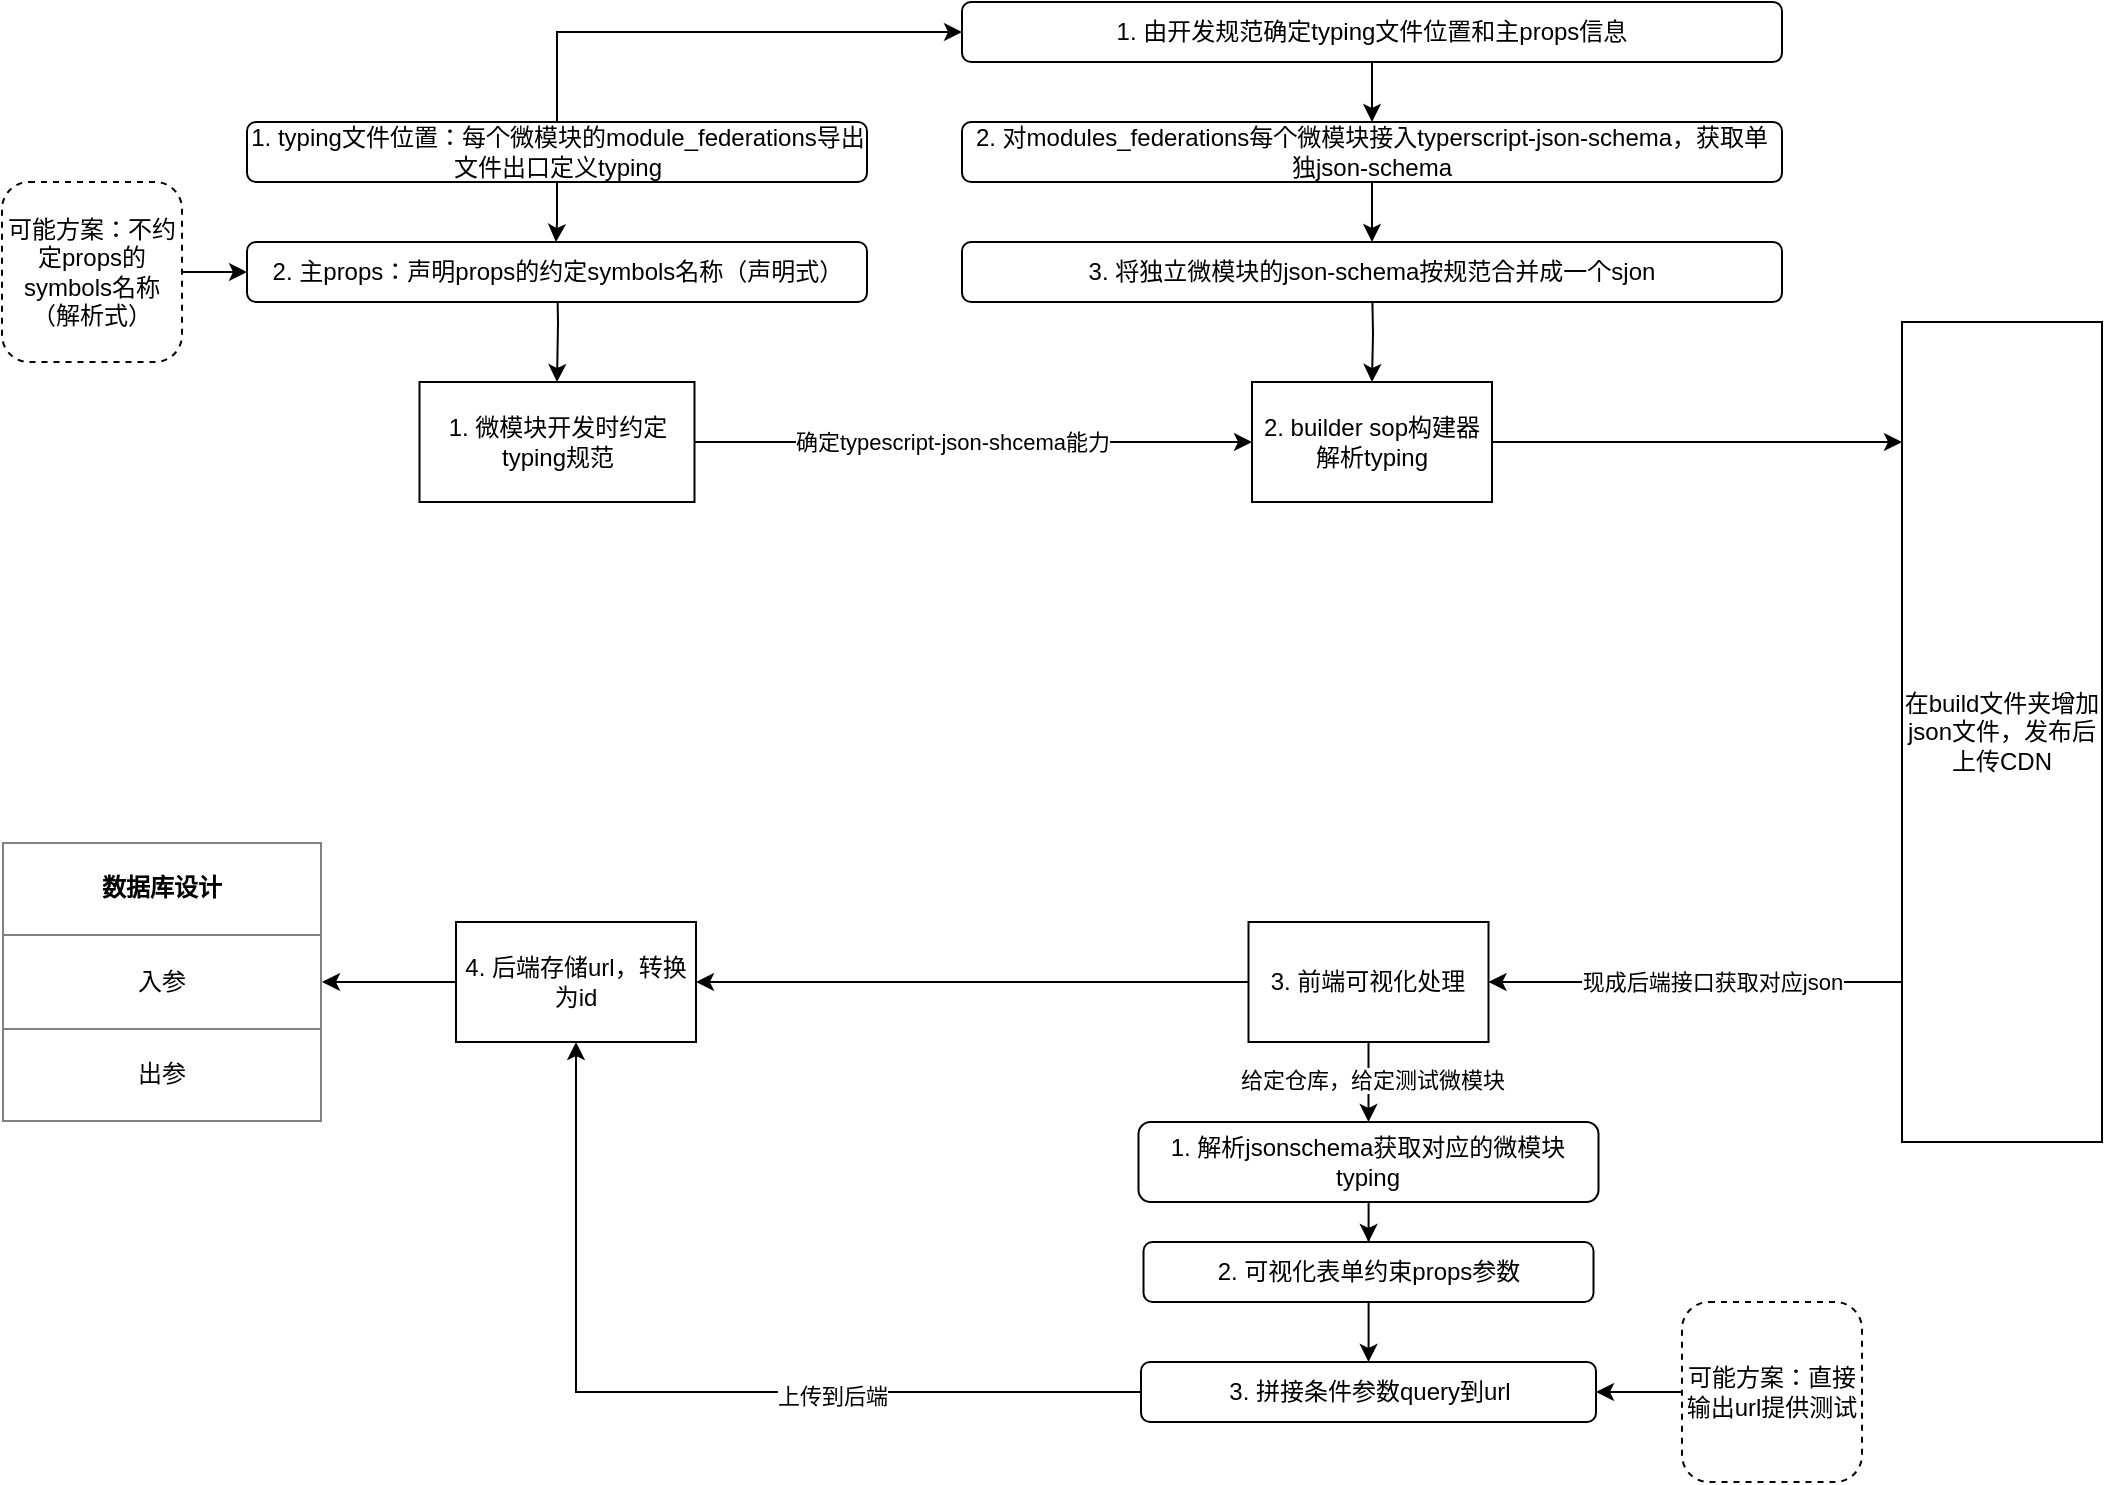 <mxfile version="14.9.3" type="github">
  <diagram name="Page-1" id="5f0bae14-7c28-e335-631c-24af17079c00">
    <mxGraphModel dx="1425" dy="796" grid="1" gridSize="10" guides="1" tooltips="1" connect="1" arrows="1" fold="1" page="1" pageScale="1" pageWidth="1100" pageHeight="850" background="none" math="0" shadow="0">
      <root>
        <mxCell id="0" />
        <mxCell id="1" parent="0" />
        <mxCell id="Zg44AK9i3nNa13F0HYsf-8" style="edgeStyle=orthogonalEdgeStyle;rounded=0;orthogonalLoop=1;jettySize=auto;html=1;" edge="1" parent="1" source="Zg44AK9i3nNa13F0HYsf-1" target="Zg44AK9i3nNa13F0HYsf-3">
          <mxGeometry relative="1" as="geometry" />
        </mxCell>
        <mxCell id="Zg44AK9i3nNa13F0HYsf-14" value="确定typescript-json-shcema能力" style="edgeLabel;html=1;align=center;verticalAlign=middle;resizable=0;points=[];" vertex="1" connectable="0" parent="Zg44AK9i3nNa13F0HYsf-8">
          <mxGeometry x="-0.081" relative="1" as="geometry">
            <mxPoint as="offset" />
          </mxGeometry>
        </mxCell>
        <mxCell id="Zg44AK9i3nNa13F0HYsf-1" value="1. 微模块开发时约定typing规范" style="rounded=0;whiteSpace=wrap;html=1;" vertex="1" parent="1">
          <mxGeometry x="218.75" y="210" width="137.5" height="60" as="geometry" />
        </mxCell>
        <mxCell id="Zg44AK9i3nNa13F0HYsf-4" style="edgeStyle=orthogonalEdgeStyle;rounded=0;orthogonalLoop=1;jettySize=auto;html=1;entryX=0.5;entryY=0;entryDx=0;entryDy=0;" edge="1" parent="1" target="Zg44AK9i3nNa13F0HYsf-1">
          <mxGeometry relative="1" as="geometry">
            <mxPoint x="280" y="200.0" as="targetPoint" />
            <mxPoint x="287.5" y="150.0" as="sourcePoint" />
          </mxGeometry>
        </mxCell>
        <mxCell id="Zg44AK9i3nNa13F0HYsf-9" style="edgeStyle=orthogonalEdgeStyle;rounded=0;orthogonalLoop=1;jettySize=auto;html=1;" edge="1" parent="1" source="Zg44AK9i3nNa13F0HYsf-3" target="Zg44AK9i3nNa13F0HYsf-6">
          <mxGeometry relative="1" as="geometry">
            <Array as="points">
              <mxPoint x="930" y="240" />
              <mxPoint x="930" y="240" />
            </Array>
          </mxGeometry>
        </mxCell>
        <mxCell id="Zg44AK9i3nNa13F0HYsf-3" value="2. builder sop构建器解析typing" style="whiteSpace=wrap;html=1;" vertex="1" parent="1">
          <mxGeometry x="635" y="210" width="120" height="60" as="geometry" />
        </mxCell>
        <mxCell id="Zg44AK9i3nNa13F0HYsf-7" style="edgeStyle=orthogonalEdgeStyle;rounded=0;orthogonalLoop=1;jettySize=auto;html=1;" edge="1" parent="1" target="Zg44AK9i3nNa13F0HYsf-3">
          <mxGeometry relative="1" as="geometry">
            <mxPoint x="695" y="160.0" as="sourcePoint" />
          </mxGeometry>
        </mxCell>
        <mxCell id="Zg44AK9i3nNa13F0HYsf-73" style="edgeStyle=orthogonalEdgeStyle;rounded=0;orthogonalLoop=1;jettySize=auto;html=1;" edge="1" parent="1" source="Zg44AK9i3nNa13F0HYsf-6" target="Zg44AK9i3nNa13F0HYsf-12">
          <mxGeometry relative="1" as="geometry">
            <Array as="points">
              <mxPoint x="920" y="510" />
              <mxPoint x="920" y="510" />
            </Array>
          </mxGeometry>
        </mxCell>
        <mxCell id="Zg44AK9i3nNa13F0HYsf-74" value="现成后端接口获取对应json" style="edgeLabel;html=1;align=center;verticalAlign=middle;resizable=0;points=[];" vertex="1" connectable="0" parent="Zg44AK9i3nNa13F0HYsf-73">
          <mxGeometry x="-0.078" relative="1" as="geometry">
            <mxPoint as="offset" />
          </mxGeometry>
        </mxCell>
        <mxCell id="Zg44AK9i3nNa13F0HYsf-6" value="在build文件夹增加json文件，发布后上传CDN" style="whiteSpace=wrap;html=1;" vertex="1" parent="1">
          <mxGeometry x="960" y="180" width="100" height="410" as="geometry" />
        </mxCell>
        <mxCell id="Zg44AK9i3nNa13F0HYsf-22" style="edgeStyle=orthogonalEdgeStyle;rounded=0;orthogonalLoop=1;jettySize=auto;html=1;" edge="1" parent="1" source="Zg44AK9i3nNa13F0HYsf-12" target="Zg44AK9i3nNa13F0HYsf-18">
          <mxGeometry relative="1" as="geometry" />
        </mxCell>
        <mxCell id="Zg44AK9i3nNa13F0HYsf-72" value="给定仓库，给定测试微模块" style="edgeLabel;html=1;align=center;verticalAlign=middle;resizable=0;points=[];" vertex="1" connectable="0" parent="Zg44AK9i3nNa13F0HYsf-22">
          <mxGeometry x="-0.041" y="1" relative="1" as="geometry">
            <mxPoint as="offset" />
          </mxGeometry>
        </mxCell>
        <mxCell id="Zg44AK9i3nNa13F0HYsf-29" style="edgeStyle=orthogonalEdgeStyle;rounded=0;orthogonalLoop=1;jettySize=auto;html=1;" edge="1" parent="1" source="Zg44AK9i3nNa13F0HYsf-12" target="Zg44AK9i3nNa13F0HYsf-27">
          <mxGeometry relative="1" as="geometry" />
        </mxCell>
        <mxCell id="Zg44AK9i3nNa13F0HYsf-12" value="3. 前端可视化处理" style="rounded=0;whiteSpace=wrap;html=1;" vertex="1" parent="1">
          <mxGeometry x="633.25" y="480" width="120" height="60" as="geometry" />
        </mxCell>
        <mxCell id="Zg44AK9i3nNa13F0HYsf-23" style="edgeStyle=orthogonalEdgeStyle;rounded=0;orthogonalLoop=1;jettySize=auto;html=1;" edge="1" parent="1" source="Zg44AK9i3nNa13F0HYsf-18" target="Zg44AK9i3nNa13F0HYsf-19">
          <mxGeometry relative="1" as="geometry" />
        </mxCell>
        <mxCell id="Zg44AK9i3nNa13F0HYsf-18" value="1. 解析jsonschema获取对应的微模块typing" style="rounded=1;whiteSpace=wrap;html=1;" vertex="1" parent="1">
          <mxGeometry x="578.25" y="580" width="230" height="40" as="geometry" />
        </mxCell>
        <mxCell id="Zg44AK9i3nNa13F0HYsf-24" style="edgeStyle=orthogonalEdgeStyle;rounded=0;orthogonalLoop=1;jettySize=auto;html=1;" edge="1" parent="1" source="Zg44AK9i3nNa13F0HYsf-19" target="Zg44AK9i3nNa13F0HYsf-20">
          <mxGeometry relative="1" as="geometry" />
        </mxCell>
        <mxCell id="Zg44AK9i3nNa13F0HYsf-19" value="2. 可视化表单约束props参数" style="rounded=1;whiteSpace=wrap;html=1;" vertex="1" parent="1">
          <mxGeometry x="580.75" y="640" width="225" height="30" as="geometry" />
        </mxCell>
        <mxCell id="Zg44AK9i3nNa13F0HYsf-30" style="edgeStyle=orthogonalEdgeStyle;rounded=0;orthogonalLoop=1;jettySize=auto;html=1;" edge="1" parent="1" source="Zg44AK9i3nNa13F0HYsf-20" target="Zg44AK9i3nNa13F0HYsf-27">
          <mxGeometry relative="1" as="geometry" />
        </mxCell>
        <mxCell id="Zg44AK9i3nNa13F0HYsf-57" value="上传到后端" style="edgeLabel;html=1;align=center;verticalAlign=middle;resizable=0;points=[];" vertex="1" connectable="0" parent="Zg44AK9i3nNa13F0HYsf-30">
          <mxGeometry x="-0.323" y="2" relative="1" as="geometry">
            <mxPoint as="offset" />
          </mxGeometry>
        </mxCell>
        <mxCell id="Zg44AK9i3nNa13F0HYsf-20" value="3. 拼接条件参数query到url" style="rounded=1;whiteSpace=wrap;html=1;" vertex="1" parent="1">
          <mxGeometry x="579.5" y="700" width="227.5" height="30" as="geometry" />
        </mxCell>
        <mxCell id="Zg44AK9i3nNa13F0HYsf-60" style="edgeStyle=orthogonalEdgeStyle;rounded=0;orthogonalLoop=1;jettySize=auto;html=1;entryX=1;entryY=0.5;entryDx=0;entryDy=0;" edge="1" parent="1" source="Zg44AK9i3nNa13F0HYsf-27" target="Zg44AK9i3nNa13F0HYsf-56">
          <mxGeometry relative="1" as="geometry" />
        </mxCell>
        <mxCell id="Zg44AK9i3nNa13F0HYsf-27" value="4. 后端存储url，转换为id" style="rounded=0;whiteSpace=wrap;html=1;" vertex="1" parent="1">
          <mxGeometry x="237" y="480" width="120" height="60" as="geometry" />
        </mxCell>
        <mxCell id="Zg44AK9i3nNa13F0HYsf-56" value="&lt;table border=&quot;1&quot; width=&quot;100%&quot; cellpadding=&quot;4&quot; style=&quot;width: 100% ; height: 100% ; border-collapse: collapse&quot;&gt;&lt;tbody&gt;&lt;tr&gt;&lt;th align=&quot;center&quot;&gt;&lt;b&gt;数据库设计&lt;/b&gt;&lt;/th&gt;&lt;/tr&gt;&lt;tr&gt;&lt;td align=&quot;center&quot;&gt;入参&lt;/td&gt;&lt;/tr&gt;&lt;tr&gt;&lt;td align=&quot;center&quot;&gt;出参&lt;/td&gt;&lt;/tr&gt;&lt;/tbody&gt;&lt;/table&gt;" style="text;html=1;strokeColor=none;fillColor=none;overflow=fill;" vertex="1" parent="1">
          <mxGeometry x="10" y="440" width="160" height="140" as="geometry" />
        </mxCell>
        <mxCell id="Zg44AK9i3nNa13F0HYsf-64" style="edgeStyle=orthogonalEdgeStyle;rounded=0;orthogonalLoop=1;jettySize=auto;html=1;" edge="1" parent="1" source="Zg44AK9i3nNa13F0HYsf-61" target="Zg44AK9i3nNa13F0HYsf-62">
          <mxGeometry relative="1" as="geometry">
            <Array as="points">
              <mxPoint x="287" y="130" />
              <mxPoint x="287" y="130" />
            </Array>
          </mxGeometry>
        </mxCell>
        <mxCell id="Zg44AK9i3nNa13F0HYsf-82" style="edgeStyle=orthogonalEdgeStyle;rounded=0;orthogonalLoop=1;jettySize=auto;html=1;entryX=0;entryY=0.5;entryDx=0;entryDy=0;" edge="1" parent="1" source="Zg44AK9i3nNa13F0HYsf-61" target="Zg44AK9i3nNa13F0HYsf-69">
          <mxGeometry relative="1" as="geometry">
            <Array as="points">
              <mxPoint x="287" y="35" />
            </Array>
          </mxGeometry>
        </mxCell>
        <mxCell id="Zg44AK9i3nNa13F0HYsf-61" value="&lt;span&gt;1. typing文件位置：每个微模块的module_federations导出文件出口定义typing&lt;/span&gt;" style="rounded=1;whiteSpace=wrap;html=1;" vertex="1" parent="1">
          <mxGeometry x="132.5" y="80" width="310" height="30" as="geometry" />
        </mxCell>
        <mxCell id="Zg44AK9i3nNa13F0HYsf-62" value="2. 主props：声明props的约定symbols名称（声明式）" style="rounded=1;whiteSpace=wrap;html=1;" vertex="1" parent="1">
          <mxGeometry x="132.5" y="140" width="310" height="30" as="geometry" />
        </mxCell>
        <mxCell id="Zg44AK9i3nNa13F0HYsf-67" style="edgeStyle=orthogonalEdgeStyle;rounded=0;orthogonalLoop=1;jettySize=auto;html=1;" edge="1" parent="1" source="Zg44AK9i3nNa13F0HYsf-66" target="Zg44AK9i3nNa13F0HYsf-62">
          <mxGeometry relative="1" as="geometry" />
        </mxCell>
        <mxCell id="Zg44AK9i3nNa13F0HYsf-66" value="可能方案：不约定props的symbols名称（解析式）" style="rounded=1;whiteSpace=wrap;html=1;dashed=1;" vertex="1" parent="1">
          <mxGeometry x="10" y="110" width="90" height="90" as="geometry" />
        </mxCell>
        <mxCell id="Zg44AK9i3nNa13F0HYsf-77" style="edgeStyle=orthogonalEdgeStyle;rounded=0;orthogonalLoop=1;jettySize=auto;html=1;" edge="1" parent="1" source="Zg44AK9i3nNa13F0HYsf-69" target="Zg44AK9i3nNa13F0HYsf-70">
          <mxGeometry relative="1" as="geometry" />
        </mxCell>
        <mxCell id="Zg44AK9i3nNa13F0HYsf-69" value="1. 由开发规范确定typing文件位置和主props信息" style="rounded=1;whiteSpace=wrap;html=1;" vertex="1" parent="1">
          <mxGeometry x="490" y="20" width="410" height="30" as="geometry" />
        </mxCell>
        <mxCell id="Zg44AK9i3nNa13F0HYsf-78" style="edgeStyle=orthogonalEdgeStyle;rounded=0;orthogonalLoop=1;jettySize=auto;html=1;" edge="1" parent="1" source="Zg44AK9i3nNa13F0HYsf-70" target="Zg44AK9i3nNa13F0HYsf-71">
          <mxGeometry relative="1" as="geometry" />
        </mxCell>
        <mxCell id="Zg44AK9i3nNa13F0HYsf-70" value="2. 对modules_federations每个微模块接入typerscript-json-schema，获取单独json-schema" style="rounded=1;whiteSpace=wrap;html=1;" vertex="1" parent="1">
          <mxGeometry x="490" y="80" width="410" height="30" as="geometry" />
        </mxCell>
        <mxCell id="Zg44AK9i3nNa13F0HYsf-71" value="3. 将独立微模块的json-schema按规范合并成一个sjon" style="rounded=1;whiteSpace=wrap;html=1;" vertex="1" parent="1">
          <mxGeometry x="490" y="140" width="410" height="30" as="geometry" />
        </mxCell>
        <mxCell id="Zg44AK9i3nNa13F0HYsf-76" style="edgeStyle=orthogonalEdgeStyle;rounded=0;orthogonalLoop=1;jettySize=auto;html=1;entryX=1;entryY=0.5;entryDx=0;entryDy=0;" edge="1" parent="1" source="Zg44AK9i3nNa13F0HYsf-75" target="Zg44AK9i3nNa13F0HYsf-20">
          <mxGeometry relative="1" as="geometry" />
        </mxCell>
        <mxCell id="Zg44AK9i3nNa13F0HYsf-75" value="可能方案：直接输出url提供测试" style="rounded=1;whiteSpace=wrap;html=1;dashed=1;" vertex="1" parent="1">
          <mxGeometry x="850" y="670" width="90" height="90" as="geometry" />
        </mxCell>
      </root>
    </mxGraphModel>
  </diagram>
</mxfile>
